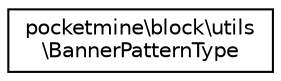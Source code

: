 digraph "Graphical Class Hierarchy"
{
 // INTERACTIVE_SVG=YES
 // LATEX_PDF_SIZE
  edge [fontname="Helvetica",fontsize="10",labelfontname="Helvetica",labelfontsize="10"];
  node [fontname="Helvetica",fontsize="10",shape=record];
  rankdir="LR";
  Node0 [label="pocketmine\\block\\utils\l\\BannerPatternType",height=0.2,width=0.4,color="black", fillcolor="white", style="filled",URL="$d5/d03/classpocketmine_1_1block_1_1utils_1_1_banner_pattern_type.html",tooltip=" "];
}
